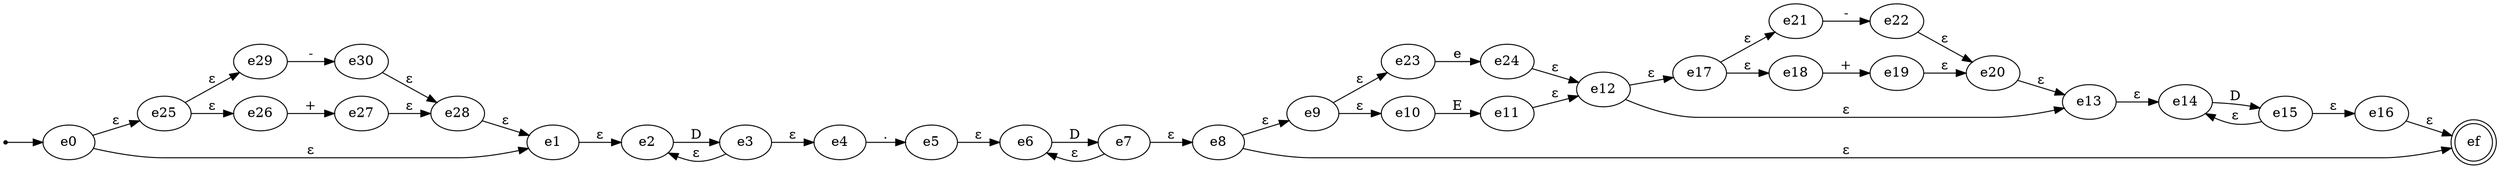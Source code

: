digraph {
	graph [rankdir=LR]
	ini [shape=point]
	e0
	ini -> e0
	e25
	e29
	e30
	e26
	e27
	e28
	e1
	e2
	e3
	e4
	e5
	e6
	e7
	e8
	e9
	e23
	e24
	e10
	e11
	e12
	e17
	e21
	e22
	e18
	e19
	e20
	e13
	e14
	e15
	e16
	ef [shape=doublecircle]
	e0 -> e25 [label="ε"]
	e0 -> e1 [label="ε"]
	e25 -> e29 [label="ε"]
	e25 -> e26 [label="ε"]
	e29 -> e30 [label="-"]
	e30 -> e28 [label="ε"]
	e26 -> e27 [label="+"]
	e27 -> e28 [label="ε"]
	e28 -> e1 [label="ε"]
	e1 -> e2 [label="ε"]
	e2 -> e3 [label=D]
	e3 -> e2 [label="ε"]
	e3 -> e4 [label="ε"]
	e4 -> e5 [label="."]
	e5 -> e6 [label="ε"]
	e6 -> e7 [label=D]
	e7 -> e6 [label="ε"]
	e7 -> e8 [label="ε"]
	e8 -> e9 [label="ε"]
	e8 -> ef [label="ε"]
	e9 -> e23 [label="ε"]
	e9 -> e10 [label="ε"]
	e23 -> e24 [label=e]
	e24 -> e12 [label="ε"]
	e10 -> e11 [label=E]
	e11 -> e12 [label="ε"]
	e12 -> e17 [label="ε"]
	e12 -> e13 [label="ε"]
	e17 -> e21 [label="ε"]
	e17 -> e18 [label="ε"]
	e21 -> e22 [label="-"]
	e22 -> e20 [label="ε"]
	e18 -> e19 [label="+"]
	e19 -> e20 [label="ε"]
	e20 -> e13 [label="ε"]
	e13 -> e14 [label="ε"]
	e14 -> e15 [label=D]
	e15 -> e14 [label="ε"]
	e15 -> e16 [label="ε"]
	e16 -> ef [label="ε"]
}
